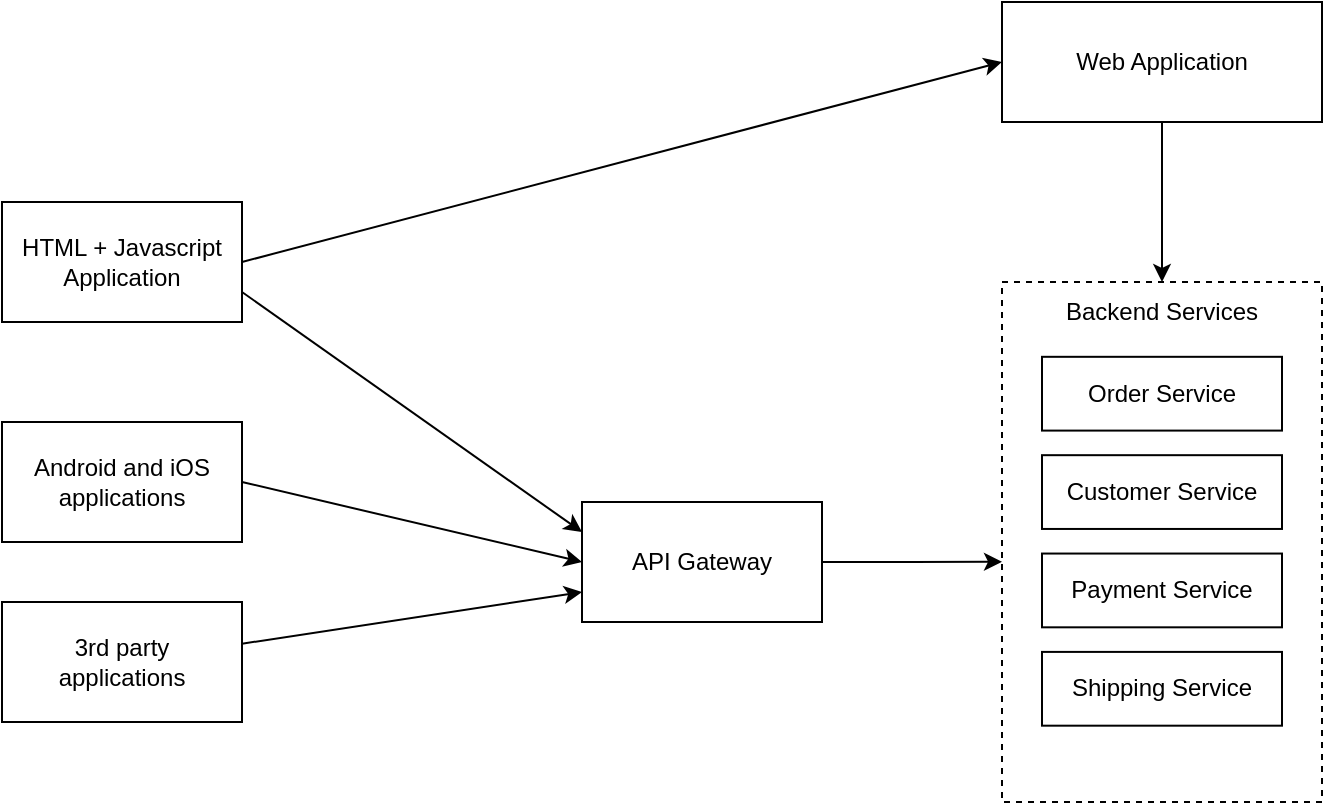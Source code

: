 <mxfile version="13.9.9" type="device"><diagram id="rgUpRSkiMVrRC4Z1kzx5" name="Page-1"><mxGraphModel dx="946" dy="638" grid="1" gridSize="10" guides="1" tooltips="1" connect="1" arrows="1" fold="1" page="1" pageScale="1" pageWidth="827" pageHeight="1169" math="0" shadow="0"><root><mxCell id="0"/><mxCell id="1" parent="0"/><mxCell id="lHxxK2qb2GfzXbArtHHL-7" value="" style="group" vertex="1" connectable="0" parent="1"><mxGeometry x="560" y="180" width="160" height="260" as="geometry"/></mxCell><mxCell id="lHxxK2qb2GfzXbArtHHL-5" value="" style="rounded=0;whiteSpace=wrap;html=1;dashed=1;" vertex="1" parent="lHxxK2qb2GfzXbArtHHL-7"><mxGeometry width="160" height="260" as="geometry"/></mxCell><mxCell id="lHxxK2qb2GfzXbArtHHL-1" value="Order Service" style="rounded=0;whiteSpace=wrap;html=1;" vertex="1" parent="lHxxK2qb2GfzXbArtHHL-7"><mxGeometry x="20" y="37.409" width="120" height="36.887" as="geometry"/></mxCell><mxCell id="lHxxK2qb2GfzXbArtHHL-2" value="Customer Service" style="rounded=0;whiteSpace=wrap;html=1;" vertex="1" parent="lHxxK2qb2GfzXbArtHHL-7"><mxGeometry x="20" y="86.591" width="120" height="36.887" as="geometry"/></mxCell><mxCell id="lHxxK2qb2GfzXbArtHHL-3" value="Payment Service" style="rounded=0;whiteSpace=wrap;html=1;" vertex="1" parent="lHxxK2qb2GfzXbArtHHL-7"><mxGeometry x="20" y="135.773" width="120" height="36.887" as="geometry"/></mxCell><mxCell id="lHxxK2qb2GfzXbArtHHL-4" value="Shipping Service" style="rounded=0;whiteSpace=wrap;html=1;" vertex="1" parent="lHxxK2qb2GfzXbArtHHL-7"><mxGeometry x="20" y="184.956" width="120" height="36.887" as="geometry"/></mxCell><mxCell id="lHxxK2qb2GfzXbArtHHL-6" value="Backend Services" style="text;html=1;strokeColor=none;fillColor=none;align=center;verticalAlign=middle;whiteSpace=wrap;rounded=0;" vertex="1" parent="lHxxK2qb2GfzXbArtHHL-7"><mxGeometry x="15" y="8.966" width="130" height="12.296" as="geometry"/></mxCell><mxCell id="lHxxK2qb2GfzXbArtHHL-10" style="edgeStyle=orthogonalEdgeStyle;rounded=0;orthogonalLoop=1;jettySize=auto;html=1;entryX=0;entryY=0.538;entryDx=0;entryDy=0;entryPerimeter=0;" edge="1" parent="1" source="lHxxK2qb2GfzXbArtHHL-9" target="lHxxK2qb2GfzXbArtHHL-5"><mxGeometry relative="1" as="geometry"><mxPoint x="550" y="320" as="targetPoint"/></mxGeometry></mxCell><mxCell id="lHxxK2qb2GfzXbArtHHL-9" value="API Gateway" style="rounded=0;whiteSpace=wrap;html=1;" vertex="1" parent="1"><mxGeometry x="350" y="290" width="120" height="60" as="geometry"/></mxCell><mxCell id="lHxxK2qb2GfzXbArtHHL-14" style="edgeStyle=orthogonalEdgeStyle;rounded=0;orthogonalLoop=1;jettySize=auto;html=1;entryX=0.5;entryY=0;entryDx=0;entryDy=0;" edge="1" parent="1" source="lHxxK2qb2GfzXbArtHHL-11" target="lHxxK2qb2GfzXbArtHHL-5"><mxGeometry relative="1" as="geometry"/></mxCell><mxCell id="lHxxK2qb2GfzXbArtHHL-11" value="Web Application" style="rounded=0;whiteSpace=wrap;html=1;" vertex="1" parent="1"><mxGeometry x="560" y="40" width="160" height="60" as="geometry"/></mxCell><mxCell id="lHxxK2qb2GfzXbArtHHL-16" style="rounded=0;orthogonalLoop=1;jettySize=auto;html=1;exitX=1;exitY=0.5;exitDx=0;exitDy=0;entryX=0;entryY=0.5;entryDx=0;entryDy=0;" edge="1" parent="1" source="lHxxK2qb2GfzXbArtHHL-15" target="lHxxK2qb2GfzXbArtHHL-11"><mxGeometry relative="1" as="geometry"/></mxCell><mxCell id="lHxxK2qb2GfzXbArtHHL-17" style="edgeStyle=none;rounded=0;orthogonalLoop=1;jettySize=auto;html=1;exitX=1;exitY=0.75;exitDx=0;exitDy=0;entryX=0;entryY=0.25;entryDx=0;entryDy=0;" edge="1" parent="1" source="lHxxK2qb2GfzXbArtHHL-15" target="lHxxK2qb2GfzXbArtHHL-9"><mxGeometry relative="1" as="geometry"/></mxCell><mxCell id="lHxxK2qb2GfzXbArtHHL-15" value="HTML + Javascript&lt;br&gt;Application" style="rounded=0;whiteSpace=wrap;html=1;" vertex="1" parent="1"><mxGeometry x="60" y="140" width="120" height="60" as="geometry"/></mxCell><mxCell id="lHxxK2qb2GfzXbArtHHL-19" style="edgeStyle=none;rounded=0;orthogonalLoop=1;jettySize=auto;html=1;exitX=1;exitY=0.5;exitDx=0;exitDy=0;entryX=0;entryY=0.5;entryDx=0;entryDy=0;" edge="1" parent="1" source="lHxxK2qb2GfzXbArtHHL-18" target="lHxxK2qb2GfzXbArtHHL-9"><mxGeometry relative="1" as="geometry"/></mxCell><mxCell id="lHxxK2qb2GfzXbArtHHL-18" value="Android and iOS applications" style="rounded=0;whiteSpace=wrap;html=1;" vertex="1" parent="1"><mxGeometry x="60" y="250" width="120" height="60" as="geometry"/></mxCell><mxCell id="lHxxK2qb2GfzXbArtHHL-21" style="edgeStyle=none;rounded=0;orthogonalLoop=1;jettySize=auto;html=1;entryX=0;entryY=0.75;entryDx=0;entryDy=0;" edge="1" parent="1" source="lHxxK2qb2GfzXbArtHHL-20" target="lHxxK2qb2GfzXbArtHHL-9"><mxGeometry relative="1" as="geometry"/></mxCell><mxCell id="lHxxK2qb2GfzXbArtHHL-20" value="3rd party &lt;br&gt;applications" style="rounded=0;whiteSpace=wrap;html=1;" vertex="1" parent="1"><mxGeometry x="60" y="340" width="120" height="60" as="geometry"/></mxCell></root></mxGraphModel></diagram></mxfile>